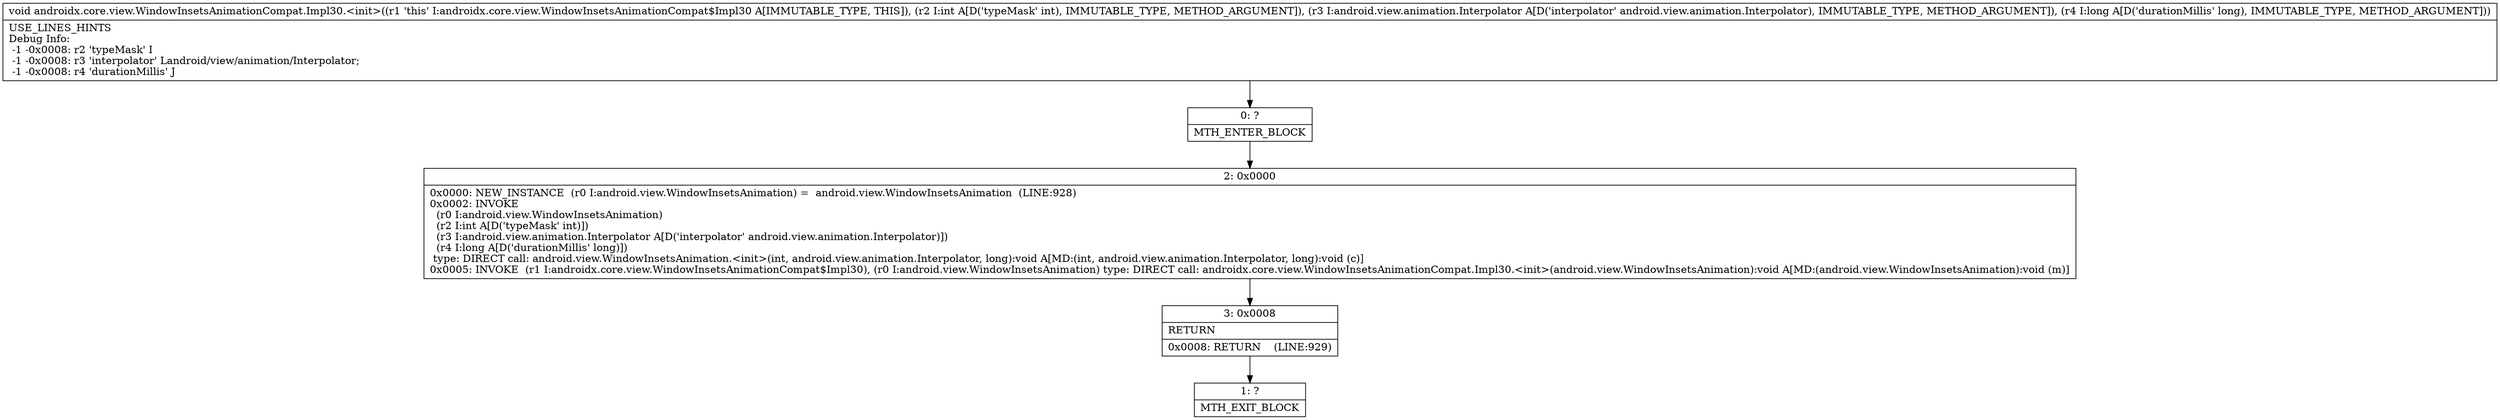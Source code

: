 digraph "CFG forandroidx.core.view.WindowInsetsAnimationCompat.Impl30.\<init\>(ILandroid\/view\/animation\/Interpolator;J)V" {
Node_0 [shape=record,label="{0\:\ ?|MTH_ENTER_BLOCK\l}"];
Node_2 [shape=record,label="{2\:\ 0x0000|0x0000: NEW_INSTANCE  (r0 I:android.view.WindowInsetsAnimation) =  android.view.WindowInsetsAnimation  (LINE:928)\l0x0002: INVOKE  \l  (r0 I:android.view.WindowInsetsAnimation)\l  (r2 I:int A[D('typeMask' int)])\l  (r3 I:android.view.animation.Interpolator A[D('interpolator' android.view.animation.Interpolator)])\l  (r4 I:long A[D('durationMillis' long)])\l type: DIRECT call: android.view.WindowInsetsAnimation.\<init\>(int, android.view.animation.Interpolator, long):void A[MD:(int, android.view.animation.Interpolator, long):void (c)]\l0x0005: INVOKE  (r1 I:androidx.core.view.WindowInsetsAnimationCompat$Impl30), (r0 I:android.view.WindowInsetsAnimation) type: DIRECT call: androidx.core.view.WindowInsetsAnimationCompat.Impl30.\<init\>(android.view.WindowInsetsAnimation):void A[MD:(android.view.WindowInsetsAnimation):void (m)]\l}"];
Node_3 [shape=record,label="{3\:\ 0x0008|RETURN\l|0x0008: RETURN    (LINE:929)\l}"];
Node_1 [shape=record,label="{1\:\ ?|MTH_EXIT_BLOCK\l}"];
MethodNode[shape=record,label="{void androidx.core.view.WindowInsetsAnimationCompat.Impl30.\<init\>((r1 'this' I:androidx.core.view.WindowInsetsAnimationCompat$Impl30 A[IMMUTABLE_TYPE, THIS]), (r2 I:int A[D('typeMask' int), IMMUTABLE_TYPE, METHOD_ARGUMENT]), (r3 I:android.view.animation.Interpolator A[D('interpolator' android.view.animation.Interpolator), IMMUTABLE_TYPE, METHOD_ARGUMENT]), (r4 I:long A[D('durationMillis' long), IMMUTABLE_TYPE, METHOD_ARGUMENT]))  | USE_LINES_HINTS\lDebug Info:\l  \-1 \-0x0008: r2 'typeMask' I\l  \-1 \-0x0008: r3 'interpolator' Landroid\/view\/animation\/Interpolator;\l  \-1 \-0x0008: r4 'durationMillis' J\l}"];
MethodNode -> Node_0;Node_0 -> Node_2;
Node_2 -> Node_3;
Node_3 -> Node_1;
}

